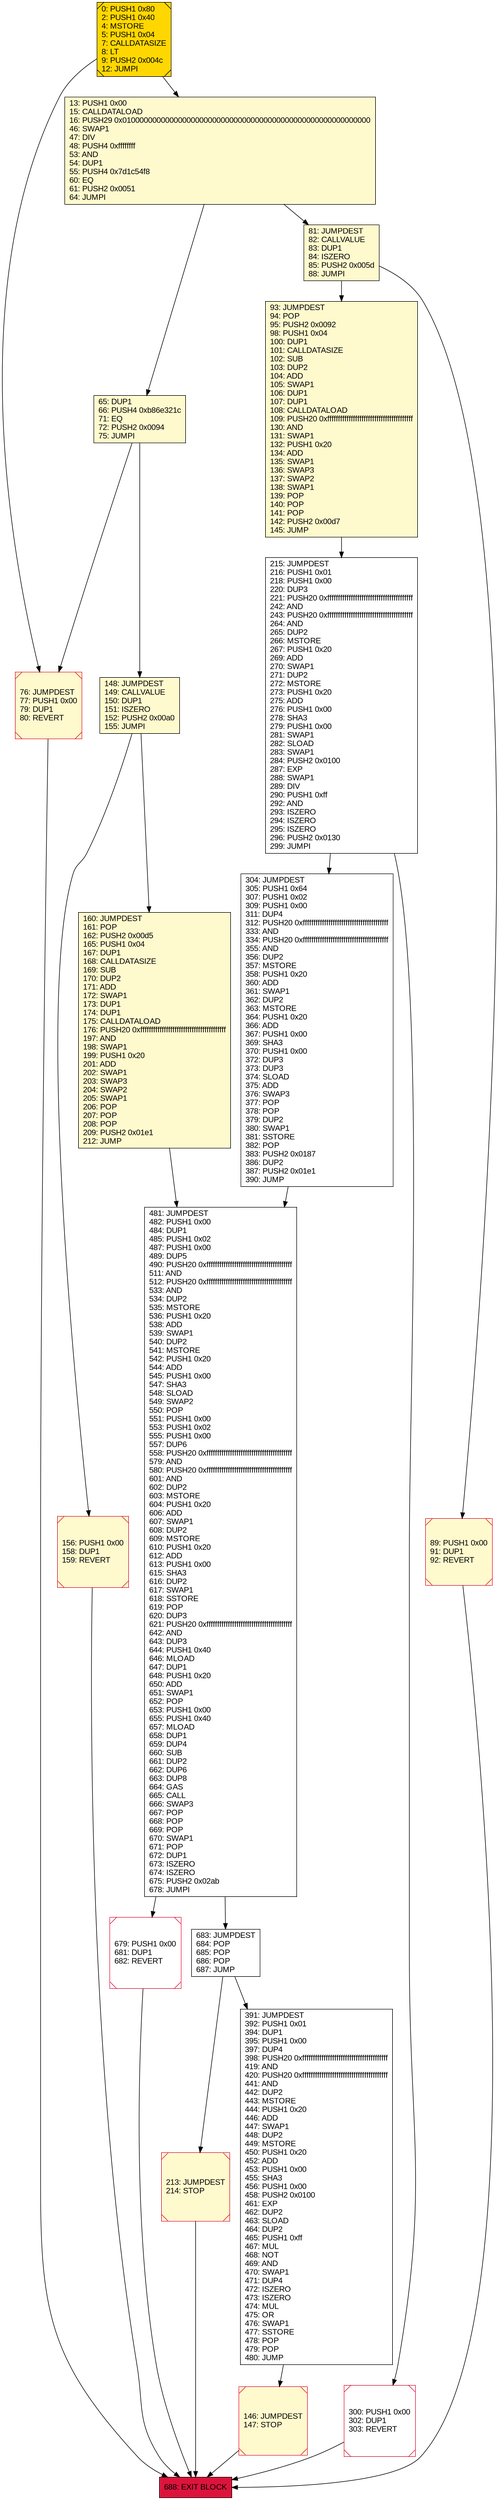 digraph G {
bgcolor=transparent rankdir=UD;
node [shape=box style=filled color=black fillcolor=white fontname=arial fontcolor=black];
213 [label="213: JUMPDEST\l214: STOP\l" fillcolor=lemonchiffon shape=Msquare color=crimson ];
148 [label="148: JUMPDEST\l149: CALLVALUE\l150: DUP1\l151: ISZERO\l152: PUSH2 0x00a0\l155: JUMPI\l" fillcolor=lemonchiffon ];
146 [label="146: JUMPDEST\l147: STOP\l" fillcolor=lemonchiffon shape=Msquare color=crimson ];
679 [label="679: PUSH1 0x00\l681: DUP1\l682: REVERT\l" shape=Msquare color=crimson ];
65 [label="65: DUP1\l66: PUSH4 0xb86e321c\l71: EQ\l72: PUSH2 0x0094\l75: JUMPI\l" fillcolor=lemonchiffon ];
0 [label="0: PUSH1 0x80\l2: PUSH1 0x40\l4: MSTORE\l5: PUSH1 0x04\l7: CALLDATASIZE\l8: LT\l9: PUSH2 0x004c\l12: JUMPI\l" fillcolor=lemonchiffon shape=Msquare fillcolor=gold ];
76 [label="76: JUMPDEST\l77: PUSH1 0x00\l79: DUP1\l80: REVERT\l" fillcolor=lemonchiffon shape=Msquare color=crimson ];
683 [label="683: JUMPDEST\l684: POP\l685: POP\l686: POP\l687: JUMP\l" ];
81 [label="81: JUMPDEST\l82: CALLVALUE\l83: DUP1\l84: ISZERO\l85: PUSH2 0x005d\l88: JUMPI\l" fillcolor=lemonchiffon ];
93 [label="93: JUMPDEST\l94: POP\l95: PUSH2 0x0092\l98: PUSH1 0x04\l100: DUP1\l101: CALLDATASIZE\l102: SUB\l103: DUP2\l104: ADD\l105: SWAP1\l106: DUP1\l107: DUP1\l108: CALLDATALOAD\l109: PUSH20 0xffffffffffffffffffffffffffffffffffffffff\l130: AND\l131: SWAP1\l132: PUSH1 0x20\l134: ADD\l135: SWAP1\l136: SWAP3\l137: SWAP2\l138: SWAP1\l139: POP\l140: POP\l141: POP\l142: PUSH2 0x00d7\l145: JUMP\l" fillcolor=lemonchiffon ];
391 [label="391: JUMPDEST\l392: PUSH1 0x01\l394: DUP1\l395: PUSH1 0x00\l397: DUP4\l398: PUSH20 0xffffffffffffffffffffffffffffffffffffffff\l419: AND\l420: PUSH20 0xffffffffffffffffffffffffffffffffffffffff\l441: AND\l442: DUP2\l443: MSTORE\l444: PUSH1 0x20\l446: ADD\l447: SWAP1\l448: DUP2\l449: MSTORE\l450: PUSH1 0x20\l452: ADD\l453: PUSH1 0x00\l455: SHA3\l456: PUSH1 0x00\l458: PUSH2 0x0100\l461: EXP\l462: DUP2\l463: SLOAD\l464: DUP2\l465: PUSH1 0xff\l467: MUL\l468: NOT\l469: AND\l470: SWAP1\l471: DUP4\l472: ISZERO\l473: ISZERO\l474: MUL\l475: OR\l476: SWAP1\l477: SSTORE\l478: POP\l479: POP\l480: JUMP\l" ];
300 [label="300: PUSH1 0x00\l302: DUP1\l303: REVERT\l" shape=Msquare color=crimson ];
688 [label="688: EXIT BLOCK\l" fillcolor=crimson ];
215 [label="215: JUMPDEST\l216: PUSH1 0x01\l218: PUSH1 0x00\l220: DUP3\l221: PUSH20 0xffffffffffffffffffffffffffffffffffffffff\l242: AND\l243: PUSH20 0xffffffffffffffffffffffffffffffffffffffff\l264: AND\l265: DUP2\l266: MSTORE\l267: PUSH1 0x20\l269: ADD\l270: SWAP1\l271: DUP2\l272: MSTORE\l273: PUSH1 0x20\l275: ADD\l276: PUSH1 0x00\l278: SHA3\l279: PUSH1 0x00\l281: SWAP1\l282: SLOAD\l283: SWAP1\l284: PUSH2 0x0100\l287: EXP\l288: SWAP1\l289: DIV\l290: PUSH1 0xff\l292: AND\l293: ISZERO\l294: ISZERO\l295: ISZERO\l296: PUSH2 0x0130\l299: JUMPI\l" ];
13 [label="13: PUSH1 0x00\l15: CALLDATALOAD\l16: PUSH29 0x0100000000000000000000000000000000000000000000000000000000\l46: SWAP1\l47: DIV\l48: PUSH4 0xffffffff\l53: AND\l54: DUP1\l55: PUSH4 0x7d1c54f8\l60: EQ\l61: PUSH2 0x0051\l64: JUMPI\l" fillcolor=lemonchiffon ];
89 [label="89: PUSH1 0x00\l91: DUP1\l92: REVERT\l" fillcolor=lemonchiffon shape=Msquare color=crimson ];
481 [label="481: JUMPDEST\l482: PUSH1 0x00\l484: DUP1\l485: PUSH1 0x02\l487: PUSH1 0x00\l489: DUP5\l490: PUSH20 0xffffffffffffffffffffffffffffffffffffffff\l511: AND\l512: PUSH20 0xffffffffffffffffffffffffffffffffffffffff\l533: AND\l534: DUP2\l535: MSTORE\l536: PUSH1 0x20\l538: ADD\l539: SWAP1\l540: DUP2\l541: MSTORE\l542: PUSH1 0x20\l544: ADD\l545: PUSH1 0x00\l547: SHA3\l548: SLOAD\l549: SWAP2\l550: POP\l551: PUSH1 0x00\l553: PUSH1 0x02\l555: PUSH1 0x00\l557: DUP6\l558: PUSH20 0xffffffffffffffffffffffffffffffffffffffff\l579: AND\l580: PUSH20 0xffffffffffffffffffffffffffffffffffffffff\l601: AND\l602: DUP2\l603: MSTORE\l604: PUSH1 0x20\l606: ADD\l607: SWAP1\l608: DUP2\l609: MSTORE\l610: PUSH1 0x20\l612: ADD\l613: PUSH1 0x00\l615: SHA3\l616: DUP2\l617: SWAP1\l618: SSTORE\l619: POP\l620: DUP3\l621: PUSH20 0xffffffffffffffffffffffffffffffffffffffff\l642: AND\l643: DUP3\l644: PUSH1 0x40\l646: MLOAD\l647: DUP1\l648: PUSH1 0x20\l650: ADD\l651: SWAP1\l652: POP\l653: PUSH1 0x00\l655: PUSH1 0x40\l657: MLOAD\l658: DUP1\l659: DUP4\l660: SUB\l661: DUP2\l662: DUP6\l663: DUP8\l664: GAS\l665: CALL\l666: SWAP3\l667: POP\l668: POP\l669: POP\l670: SWAP1\l671: POP\l672: DUP1\l673: ISZERO\l674: ISZERO\l675: PUSH2 0x02ab\l678: JUMPI\l" ];
304 [label="304: JUMPDEST\l305: PUSH1 0x64\l307: PUSH1 0x02\l309: PUSH1 0x00\l311: DUP4\l312: PUSH20 0xffffffffffffffffffffffffffffffffffffffff\l333: AND\l334: PUSH20 0xffffffffffffffffffffffffffffffffffffffff\l355: AND\l356: DUP2\l357: MSTORE\l358: PUSH1 0x20\l360: ADD\l361: SWAP1\l362: DUP2\l363: MSTORE\l364: PUSH1 0x20\l366: ADD\l367: PUSH1 0x00\l369: SHA3\l370: PUSH1 0x00\l372: DUP3\l373: DUP3\l374: SLOAD\l375: ADD\l376: SWAP3\l377: POP\l378: POP\l379: DUP2\l380: SWAP1\l381: SSTORE\l382: POP\l383: PUSH2 0x0187\l386: DUP2\l387: PUSH2 0x01e1\l390: JUMP\l" ];
156 [label="156: PUSH1 0x00\l158: DUP1\l159: REVERT\l" fillcolor=lemonchiffon shape=Msquare color=crimson ];
160 [label="160: JUMPDEST\l161: POP\l162: PUSH2 0x00d5\l165: PUSH1 0x04\l167: DUP1\l168: CALLDATASIZE\l169: SUB\l170: DUP2\l171: ADD\l172: SWAP1\l173: DUP1\l174: DUP1\l175: CALLDATALOAD\l176: PUSH20 0xffffffffffffffffffffffffffffffffffffffff\l197: AND\l198: SWAP1\l199: PUSH1 0x20\l201: ADD\l202: SWAP1\l203: SWAP3\l204: SWAP2\l205: SWAP1\l206: POP\l207: POP\l208: POP\l209: PUSH2 0x01e1\l212: JUMP\l" fillcolor=lemonchiffon ];
683 -> 391;
160 -> 481;
65 -> 148;
89 -> 688;
683 -> 213;
156 -> 688;
215 -> 304;
391 -> 146;
65 -> 76;
481 -> 683;
13 -> 65;
93 -> 215;
148 -> 160;
481 -> 679;
13 -> 81;
0 -> 76;
81 -> 93;
304 -> 481;
213 -> 688;
81 -> 89;
146 -> 688;
679 -> 688;
76 -> 688;
215 -> 300;
0 -> 13;
300 -> 688;
148 -> 156;
}